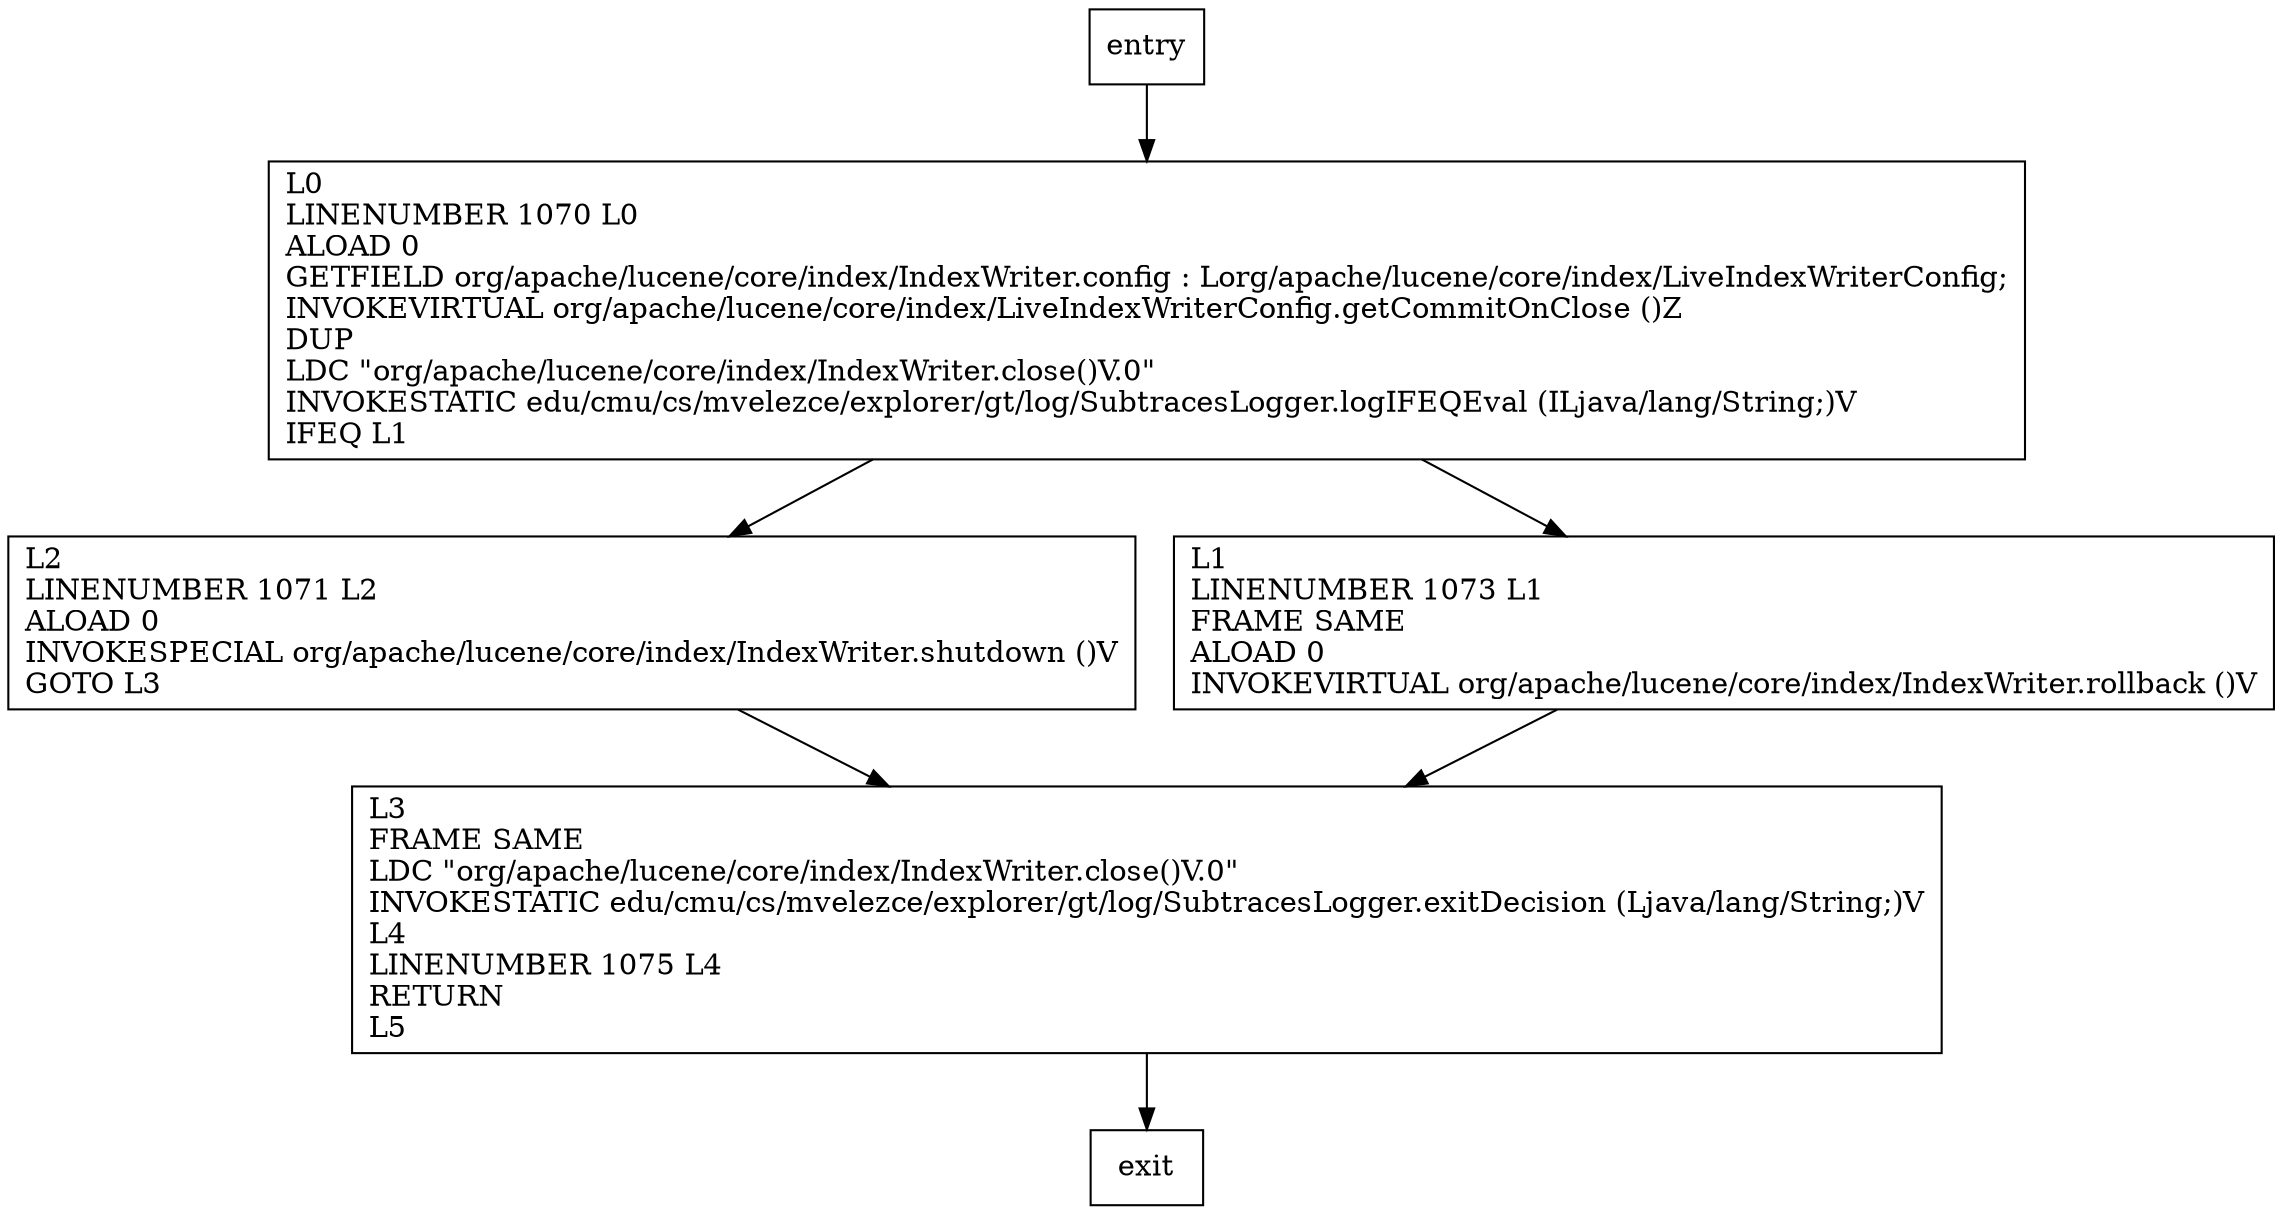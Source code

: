 digraph close {
node [shape=record];
61620079 [label="L0\lLINENUMBER 1070 L0\lALOAD 0\lGETFIELD org/apache/lucene/core/index/IndexWriter.config : Lorg/apache/lucene/core/index/LiveIndexWriterConfig;\lINVOKEVIRTUAL org/apache/lucene/core/index/LiveIndexWriterConfig.getCommitOnClose ()Z\lDUP\lLDC \"org/apache/lucene/core/index/IndexWriter.close()V.0\"\lINVOKESTATIC edu/cmu/cs/mvelezce/explorer/gt/log/SubtracesLogger.logIFEQEval (ILjava/lang/String;)V\lIFEQ L1\l"];
418731780 [label="L2\lLINENUMBER 1071 L2\lALOAD 0\lINVOKESPECIAL org/apache/lucene/core/index/IndexWriter.shutdown ()V\lGOTO L3\l"];
1741618564 [label="L3\lFRAME SAME\lLDC \"org/apache/lucene/core/index/IndexWriter.close()V.0\"\lINVOKESTATIC edu/cmu/cs/mvelezce/explorer/gt/log/SubtracesLogger.exitDecision (Ljava/lang/String;)V\lL4\lLINENUMBER 1075 L4\lRETURN\lL5\l"];
448708339 [label="L1\lLINENUMBER 1073 L1\lFRAME SAME\lALOAD 0\lINVOKEVIRTUAL org/apache/lucene/core/index/IndexWriter.rollback ()V\l"];
entry;
exit;
entry -> 61620079;
61620079 -> 418731780;
61620079 -> 448708339;
418731780 -> 1741618564;
1741618564 -> exit;
448708339 -> 1741618564;
}
